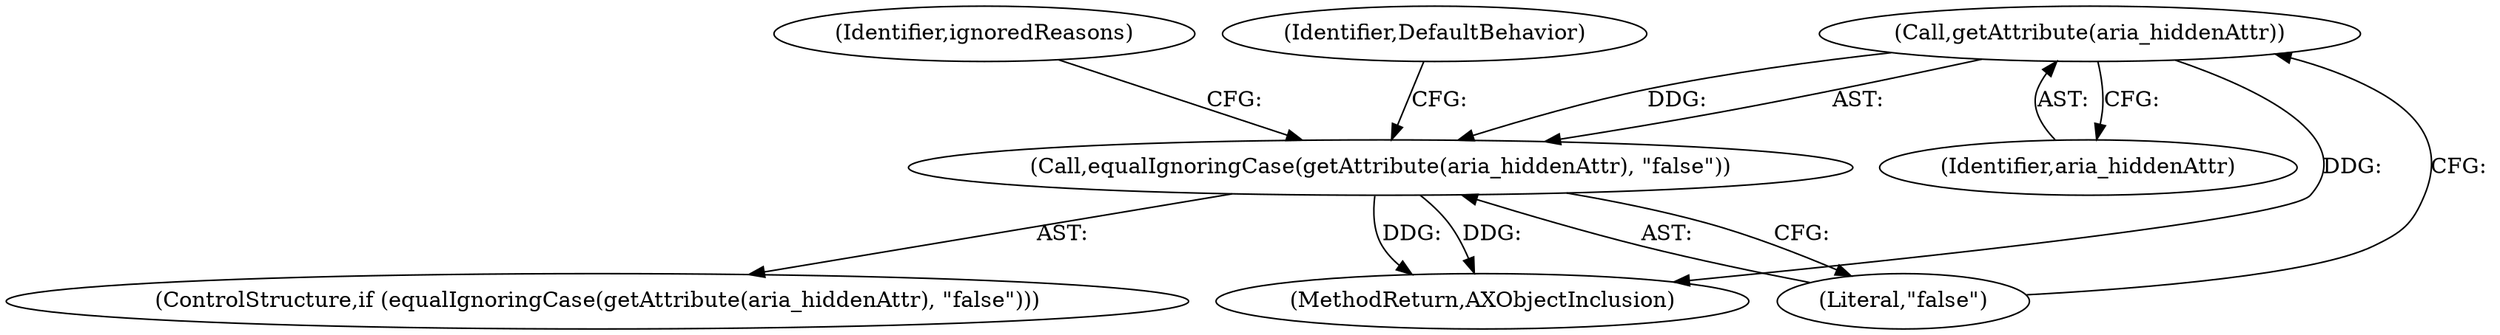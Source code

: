 digraph "1_Chrome_d27468a832d5316884bd02f459cbf493697fd7e1_1@del" {
"1000121" [label="(Call,getAttribute(aria_hiddenAttr))"];
"1000120" [label="(Call,equalIgnoringCase(getAttribute(aria_hiddenAttr), \"false\"))"];
"1000121" [label="(Call,getAttribute(aria_hiddenAttr))"];
"1000136" [label="(MethodReturn,AXObjectInclusion)"];
"1000127" [label="(Identifier,ignoredReasons)"];
"1000123" [label="(Literal,\"false\")"];
"1000119" [label="(ControlStructure,if (equalIgnoringCase(getAttribute(aria_hiddenAttr), \"false\")))"];
"1000120" [label="(Call,equalIgnoringCase(getAttribute(aria_hiddenAttr), \"false\"))"];
"1000125" [label="(Identifier,DefaultBehavior)"];
"1000122" [label="(Identifier,aria_hiddenAttr)"];
"1000121" -> "1000120"  [label="AST: "];
"1000121" -> "1000122"  [label="CFG: "];
"1000122" -> "1000121"  [label="AST: "];
"1000123" -> "1000121"  [label="CFG: "];
"1000121" -> "1000136"  [label="DDG: "];
"1000121" -> "1000120"  [label="DDG: "];
"1000120" -> "1000119"  [label="AST: "];
"1000120" -> "1000123"  [label="CFG: "];
"1000123" -> "1000120"  [label="AST: "];
"1000125" -> "1000120"  [label="CFG: "];
"1000127" -> "1000120"  [label="CFG: "];
"1000120" -> "1000136"  [label="DDG: "];
"1000120" -> "1000136"  [label="DDG: "];
}
